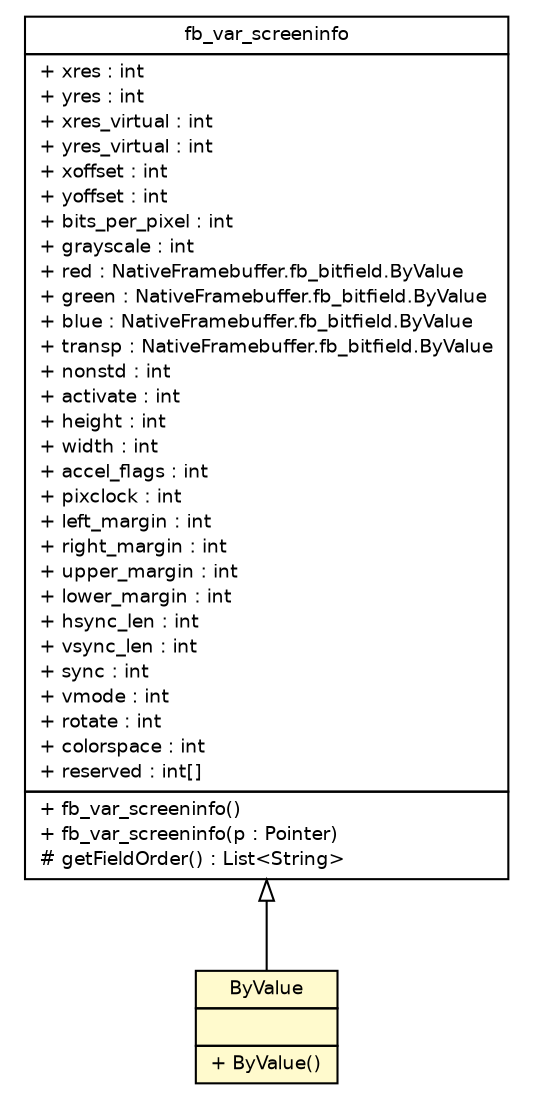 #!/usr/local/bin/dot
#
# Class diagram 
# Generated by UMLGraph version R5_6-24-gf6e263 (http://www.umlgraph.org/)
#

digraph G {
	edge [fontname="Helvetica",fontsize=10,labelfontname="Helvetica",labelfontsize=10];
	node [fontname="Helvetica",fontsize=10,shape=plaintext];
	nodesep=0.25;
	ranksep=0.5;
	// ev3dev.utils.io.NativeFramebuffer.fb_var_screeninfo
	c5498 [label=<<table title="ev3dev.utils.io.NativeFramebuffer.fb_var_screeninfo" border="0" cellborder="1" cellspacing="0" cellpadding="2" port="p" href="./NativeFramebuffer.fb_var_screeninfo.html">
		<tr><td><table border="0" cellspacing="0" cellpadding="1">
<tr><td align="center" balign="center"> fb_var_screeninfo </td></tr>
		</table></td></tr>
		<tr><td><table border="0" cellspacing="0" cellpadding="1">
<tr><td align="left" balign="left"> + xres : int </td></tr>
<tr><td align="left" balign="left"> + yres : int </td></tr>
<tr><td align="left" balign="left"> + xres_virtual : int </td></tr>
<tr><td align="left" balign="left"> + yres_virtual : int </td></tr>
<tr><td align="left" balign="left"> + xoffset : int </td></tr>
<tr><td align="left" balign="left"> + yoffset : int </td></tr>
<tr><td align="left" balign="left"> + bits_per_pixel : int </td></tr>
<tr><td align="left" balign="left"> + grayscale : int </td></tr>
<tr><td align="left" balign="left"> + red : NativeFramebuffer.fb_bitfield.ByValue </td></tr>
<tr><td align="left" balign="left"> + green : NativeFramebuffer.fb_bitfield.ByValue </td></tr>
<tr><td align="left" balign="left"> + blue : NativeFramebuffer.fb_bitfield.ByValue </td></tr>
<tr><td align="left" balign="left"> + transp : NativeFramebuffer.fb_bitfield.ByValue </td></tr>
<tr><td align="left" balign="left"> + nonstd : int </td></tr>
<tr><td align="left" balign="left"> + activate : int </td></tr>
<tr><td align="left" balign="left"> + height : int </td></tr>
<tr><td align="left" balign="left"> + width : int </td></tr>
<tr><td align="left" balign="left"> + accel_flags : int </td></tr>
<tr><td align="left" balign="left"> + pixclock : int </td></tr>
<tr><td align="left" balign="left"> + left_margin : int </td></tr>
<tr><td align="left" balign="left"> + right_margin : int </td></tr>
<tr><td align="left" balign="left"> + upper_margin : int </td></tr>
<tr><td align="left" balign="left"> + lower_margin : int </td></tr>
<tr><td align="left" balign="left"> + hsync_len : int </td></tr>
<tr><td align="left" balign="left"> + vsync_len : int </td></tr>
<tr><td align="left" balign="left"> + sync : int </td></tr>
<tr><td align="left" balign="left"> + vmode : int </td></tr>
<tr><td align="left" balign="left"> + rotate : int </td></tr>
<tr><td align="left" balign="left"> + colorspace : int </td></tr>
<tr><td align="left" balign="left"> + reserved : int[] </td></tr>
		</table></td></tr>
		<tr><td><table border="0" cellspacing="0" cellpadding="1">
<tr><td align="left" balign="left"> + fb_var_screeninfo() </td></tr>
<tr><td align="left" balign="left"> + fb_var_screeninfo(p : Pointer) </td></tr>
<tr><td align="left" balign="left"> # getFieldOrder() : List&lt;String&gt; </td></tr>
		</table></td></tr>
		</table>>, URL="./NativeFramebuffer.fb_var_screeninfo.html", fontname="Helvetica", fontcolor="black", fontsize=9.0];
	// ev3dev.utils.io.NativeFramebuffer.fb_var_screeninfo.ByValue
	c5500 [label=<<table title="ev3dev.utils.io.NativeFramebuffer.fb_var_screeninfo.ByValue" border="0" cellborder="1" cellspacing="0" cellpadding="2" port="p" bgcolor="lemonChiffon" href="./NativeFramebuffer.fb_var_screeninfo.ByValue.html">
		<tr><td><table border="0" cellspacing="0" cellpadding="1">
<tr><td align="center" balign="center"> ByValue </td></tr>
		</table></td></tr>
		<tr><td><table border="0" cellspacing="0" cellpadding="1">
<tr><td align="left" balign="left">  </td></tr>
		</table></td></tr>
		<tr><td><table border="0" cellspacing="0" cellpadding="1">
<tr><td align="left" balign="left"> + ByValue() </td></tr>
		</table></td></tr>
		</table>>, URL="./NativeFramebuffer.fb_var_screeninfo.ByValue.html", fontname="Helvetica", fontcolor="black", fontsize=9.0];
	//ev3dev.utils.io.NativeFramebuffer.fb_var_screeninfo.ByValue extends ev3dev.utils.io.NativeFramebuffer.fb_var_screeninfo
	c5498:p -> c5500:p [dir=back,arrowtail=empty];
}


